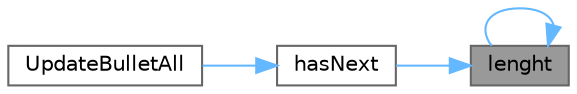 digraph "lenght"
{
 // LATEX_PDF_SIZE
  bgcolor="transparent";
  edge [fontname=Helvetica,fontsize=10,labelfontname=Helvetica,labelfontsize=10];
  node [fontname=Helvetica,fontsize=10,shape=box,height=0.2,width=0.4];
  rankdir="RL";
  Node1 [label="lenght",height=0.2,width=0.4,color="gray40", fillcolor="grey60", style="filled", fontcolor="black",tooltip=" "];
  Node1 -> Node2 [dir="back",color="steelblue1",style="solid"];
  Node2 [label="hasNext",height=0.2,width=0.4,color="grey40", fillcolor="white", style="filled",URL="$liste_8c.html#af481e57206c2a299756701764ce571c8",tooltip=" "];
  Node2 -> Node3 [dir="back",color="steelblue1",style="solid"];
  Node3 [label="UpdateBulletAll",height=0.2,width=0.4,color="grey40", fillcolor="white", style="filled",URL="$main_8c.html#a84acced0d2e89231ccd8fb71a62ce1d6",tooltip=" "];
  Node1 -> Node1 [dir="back",color="steelblue1",style="solid"];
}
